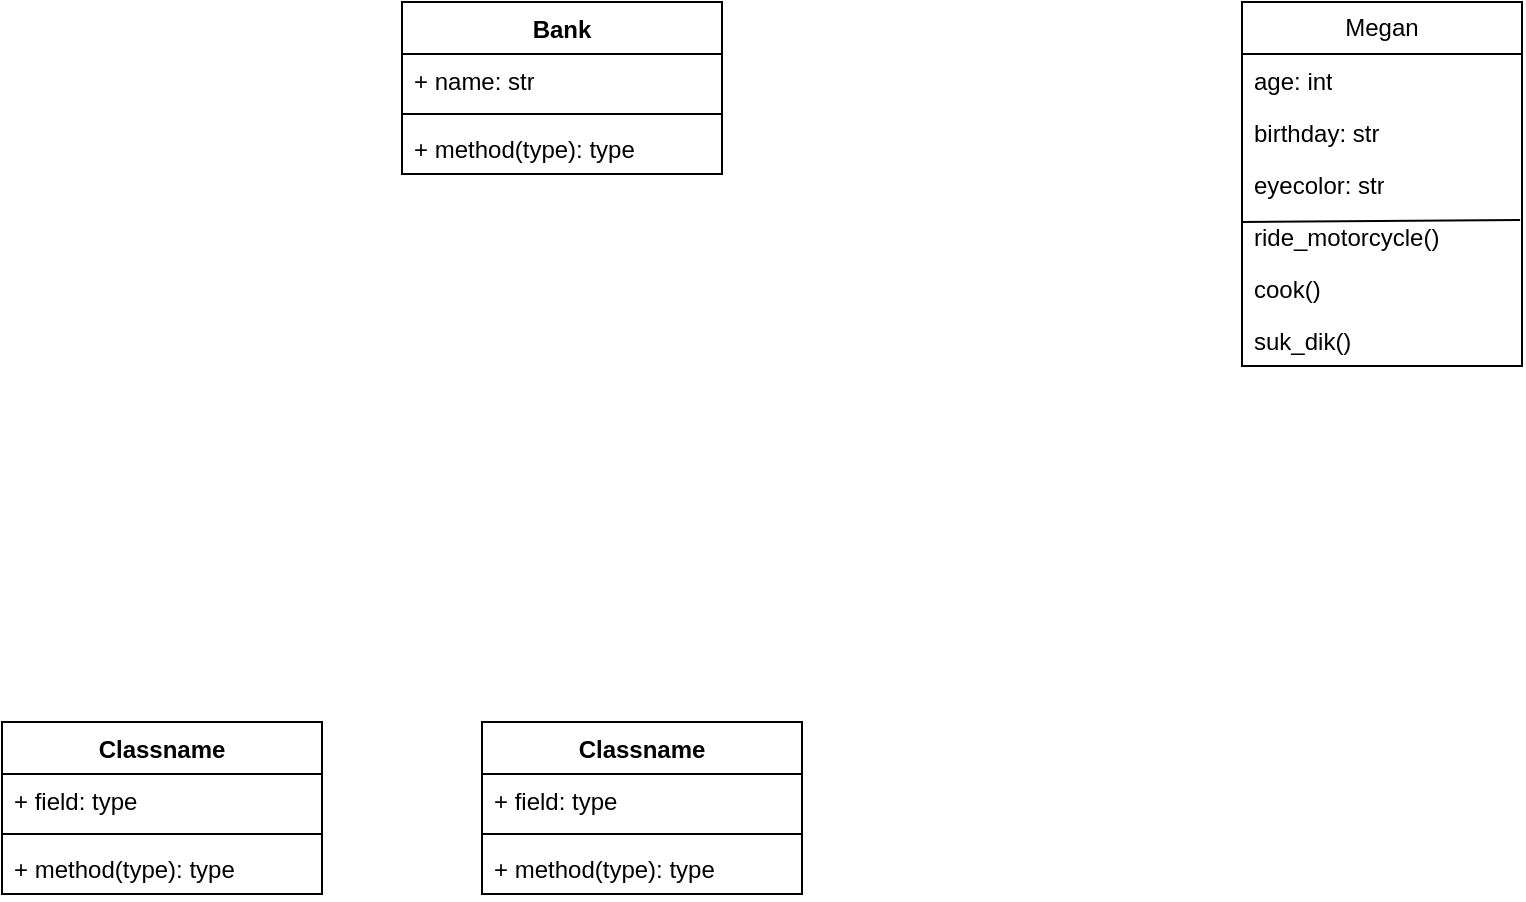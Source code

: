 <mxfile version="22.1.3" type="github">
  <diagram id="C5RBs43oDa-KdzZeNtuy" name="Page-1">
    <mxGraphModel dx="1434" dy="782" grid="1" gridSize="10" guides="1" tooltips="1" connect="1" arrows="1" fold="1" page="1" pageScale="1" pageWidth="827" pageHeight="1169" math="0" shadow="0">
      <root>
        <mxCell id="WIyWlLk6GJQsqaUBKTNV-0" />
        <mxCell id="WIyWlLk6GJQsqaUBKTNV-1" parent="WIyWlLk6GJQsqaUBKTNV-0" />
        <mxCell id="n1hmGGzeBEXvKYcLXJVd-16" value="Megan" style="swimlane;fontStyle=0;childLayout=stackLayout;horizontal=1;startSize=26;fillColor=none;horizontalStack=0;resizeParent=1;resizeParentMax=0;resizeLast=0;collapsible=1;marginBottom=0;whiteSpace=wrap;html=1;" vertex="1" parent="WIyWlLk6GJQsqaUBKTNV-1">
          <mxGeometry x="660" y="40" width="140" height="182" as="geometry" />
        </mxCell>
        <mxCell id="n1hmGGzeBEXvKYcLXJVd-17" value="age: int" style="text;strokeColor=none;fillColor=none;align=left;verticalAlign=top;spacingLeft=4;spacingRight=4;overflow=hidden;rotatable=0;points=[[0,0.5],[1,0.5]];portConstraint=eastwest;whiteSpace=wrap;html=1;" vertex="1" parent="n1hmGGzeBEXvKYcLXJVd-16">
          <mxGeometry y="26" width="140" height="26" as="geometry" />
        </mxCell>
        <mxCell id="n1hmGGzeBEXvKYcLXJVd-23" value="" style="endArrow=none;html=1;rounded=0;entryX=0.993;entryY=1.192;entryDx=0;entryDy=0;entryPerimeter=0;" edge="1" parent="n1hmGGzeBEXvKYcLXJVd-16" target="n1hmGGzeBEXvKYcLXJVd-19">
          <mxGeometry width="50" height="50" relative="1" as="geometry">
            <mxPoint y="110" as="sourcePoint" />
            <mxPoint x="50" y="60" as="targetPoint" />
          </mxGeometry>
        </mxCell>
        <mxCell id="n1hmGGzeBEXvKYcLXJVd-18" value="birthday: str" style="text;strokeColor=none;fillColor=none;align=left;verticalAlign=top;spacingLeft=4;spacingRight=4;overflow=hidden;rotatable=0;points=[[0,0.5],[1,0.5]];portConstraint=eastwest;whiteSpace=wrap;html=1;" vertex="1" parent="n1hmGGzeBEXvKYcLXJVd-16">
          <mxGeometry y="52" width="140" height="26" as="geometry" />
        </mxCell>
        <mxCell id="n1hmGGzeBEXvKYcLXJVd-19" value="eyecolor: str" style="text;strokeColor=none;fillColor=none;align=left;verticalAlign=top;spacingLeft=4;spacingRight=4;overflow=hidden;rotatable=0;points=[[0,0.5],[1,0.5]];portConstraint=eastwest;whiteSpace=wrap;html=1;" vertex="1" parent="n1hmGGzeBEXvKYcLXJVd-16">
          <mxGeometry y="78" width="140" height="26" as="geometry" />
        </mxCell>
        <mxCell id="n1hmGGzeBEXvKYcLXJVd-22" value="ride_motorcycle()" style="text;strokeColor=none;fillColor=none;align=left;verticalAlign=top;spacingLeft=4;spacingRight=4;overflow=hidden;rotatable=0;points=[[0,0.5],[1,0.5]];portConstraint=eastwest;whiteSpace=wrap;html=1;" vertex="1" parent="n1hmGGzeBEXvKYcLXJVd-16">
          <mxGeometry y="104" width="140" height="26" as="geometry" />
        </mxCell>
        <mxCell id="n1hmGGzeBEXvKYcLXJVd-24" value="cook()" style="text;strokeColor=none;fillColor=none;align=left;verticalAlign=top;spacingLeft=4;spacingRight=4;overflow=hidden;rotatable=0;points=[[0,0.5],[1,0.5]];portConstraint=eastwest;whiteSpace=wrap;html=1;" vertex="1" parent="n1hmGGzeBEXvKYcLXJVd-16">
          <mxGeometry y="130" width="140" height="26" as="geometry" />
        </mxCell>
        <mxCell id="n1hmGGzeBEXvKYcLXJVd-25" value="suk_dik()" style="text;strokeColor=none;fillColor=none;align=left;verticalAlign=top;spacingLeft=4;spacingRight=4;overflow=hidden;rotatable=0;points=[[0,0.5],[1,0.5]];portConstraint=eastwest;whiteSpace=wrap;html=1;" vertex="1" parent="n1hmGGzeBEXvKYcLXJVd-16">
          <mxGeometry y="156" width="140" height="26" as="geometry" />
        </mxCell>
        <mxCell id="n1hmGGzeBEXvKYcLXJVd-26" value="Bank" style="swimlane;fontStyle=1;align=center;verticalAlign=top;childLayout=stackLayout;horizontal=1;startSize=26;horizontalStack=0;resizeParent=1;resizeParentMax=0;resizeLast=0;collapsible=1;marginBottom=0;whiteSpace=wrap;html=1;" vertex="1" parent="WIyWlLk6GJQsqaUBKTNV-1">
          <mxGeometry x="240" y="40" width="160" height="86" as="geometry" />
        </mxCell>
        <mxCell id="n1hmGGzeBEXvKYcLXJVd-27" value="+ name: str" style="text;strokeColor=none;fillColor=none;align=left;verticalAlign=top;spacingLeft=4;spacingRight=4;overflow=hidden;rotatable=0;points=[[0,0.5],[1,0.5]];portConstraint=eastwest;whiteSpace=wrap;html=1;" vertex="1" parent="n1hmGGzeBEXvKYcLXJVd-26">
          <mxGeometry y="26" width="160" height="26" as="geometry" />
        </mxCell>
        <mxCell id="n1hmGGzeBEXvKYcLXJVd-28" value="" style="line;strokeWidth=1;fillColor=none;align=left;verticalAlign=middle;spacingTop=-1;spacingLeft=3;spacingRight=3;rotatable=0;labelPosition=right;points=[];portConstraint=eastwest;strokeColor=inherit;" vertex="1" parent="n1hmGGzeBEXvKYcLXJVd-26">
          <mxGeometry y="52" width="160" height="8" as="geometry" />
        </mxCell>
        <mxCell id="n1hmGGzeBEXvKYcLXJVd-29" value="+ method(type): type" style="text;strokeColor=none;fillColor=none;align=left;verticalAlign=top;spacingLeft=4;spacingRight=4;overflow=hidden;rotatable=0;points=[[0,0.5],[1,0.5]];portConstraint=eastwest;whiteSpace=wrap;html=1;" vertex="1" parent="n1hmGGzeBEXvKYcLXJVd-26">
          <mxGeometry y="60" width="160" height="26" as="geometry" />
        </mxCell>
        <mxCell id="n1hmGGzeBEXvKYcLXJVd-32" value="Classname" style="swimlane;fontStyle=1;align=center;verticalAlign=top;childLayout=stackLayout;horizontal=1;startSize=26;horizontalStack=0;resizeParent=1;resizeParentMax=0;resizeLast=0;collapsible=1;marginBottom=0;whiteSpace=wrap;html=1;" vertex="1" parent="WIyWlLk6GJQsqaUBKTNV-1">
          <mxGeometry x="40" y="400" width="160" height="86" as="geometry" />
        </mxCell>
        <mxCell id="n1hmGGzeBEXvKYcLXJVd-33" value="+ field: type" style="text;strokeColor=none;fillColor=none;align=left;verticalAlign=top;spacingLeft=4;spacingRight=4;overflow=hidden;rotatable=0;points=[[0,0.5],[1,0.5]];portConstraint=eastwest;whiteSpace=wrap;html=1;" vertex="1" parent="n1hmGGzeBEXvKYcLXJVd-32">
          <mxGeometry y="26" width="160" height="26" as="geometry" />
        </mxCell>
        <mxCell id="n1hmGGzeBEXvKYcLXJVd-34" value="" style="line;strokeWidth=1;fillColor=none;align=left;verticalAlign=middle;spacingTop=-1;spacingLeft=3;spacingRight=3;rotatable=0;labelPosition=right;points=[];portConstraint=eastwest;strokeColor=inherit;" vertex="1" parent="n1hmGGzeBEXvKYcLXJVd-32">
          <mxGeometry y="52" width="160" height="8" as="geometry" />
        </mxCell>
        <mxCell id="n1hmGGzeBEXvKYcLXJVd-35" value="+ method(type): type" style="text;strokeColor=none;fillColor=none;align=left;verticalAlign=top;spacingLeft=4;spacingRight=4;overflow=hidden;rotatable=0;points=[[0,0.5],[1,0.5]];portConstraint=eastwest;whiteSpace=wrap;html=1;" vertex="1" parent="n1hmGGzeBEXvKYcLXJVd-32">
          <mxGeometry y="60" width="160" height="26" as="geometry" />
        </mxCell>
        <mxCell id="n1hmGGzeBEXvKYcLXJVd-36" value="Classname" style="swimlane;fontStyle=1;align=center;verticalAlign=top;childLayout=stackLayout;horizontal=1;startSize=26;horizontalStack=0;resizeParent=1;resizeParentMax=0;resizeLast=0;collapsible=1;marginBottom=0;whiteSpace=wrap;html=1;" vertex="1" parent="WIyWlLk6GJQsqaUBKTNV-1">
          <mxGeometry x="280" y="400" width="160" height="86" as="geometry" />
        </mxCell>
        <mxCell id="n1hmGGzeBEXvKYcLXJVd-37" value="+ field: type" style="text;strokeColor=none;fillColor=none;align=left;verticalAlign=top;spacingLeft=4;spacingRight=4;overflow=hidden;rotatable=0;points=[[0,0.5],[1,0.5]];portConstraint=eastwest;whiteSpace=wrap;html=1;" vertex="1" parent="n1hmGGzeBEXvKYcLXJVd-36">
          <mxGeometry y="26" width="160" height="26" as="geometry" />
        </mxCell>
        <mxCell id="n1hmGGzeBEXvKYcLXJVd-38" value="" style="line;strokeWidth=1;fillColor=none;align=left;verticalAlign=middle;spacingTop=-1;spacingLeft=3;spacingRight=3;rotatable=0;labelPosition=right;points=[];portConstraint=eastwest;strokeColor=inherit;" vertex="1" parent="n1hmGGzeBEXvKYcLXJVd-36">
          <mxGeometry y="52" width="160" height="8" as="geometry" />
        </mxCell>
        <mxCell id="n1hmGGzeBEXvKYcLXJVd-39" value="+ method(type): type" style="text;strokeColor=none;fillColor=none;align=left;verticalAlign=top;spacingLeft=4;spacingRight=4;overflow=hidden;rotatable=0;points=[[0,0.5],[1,0.5]];portConstraint=eastwest;whiteSpace=wrap;html=1;" vertex="1" parent="n1hmGGzeBEXvKYcLXJVd-36">
          <mxGeometry y="60" width="160" height="26" as="geometry" />
        </mxCell>
      </root>
    </mxGraphModel>
  </diagram>
</mxfile>
